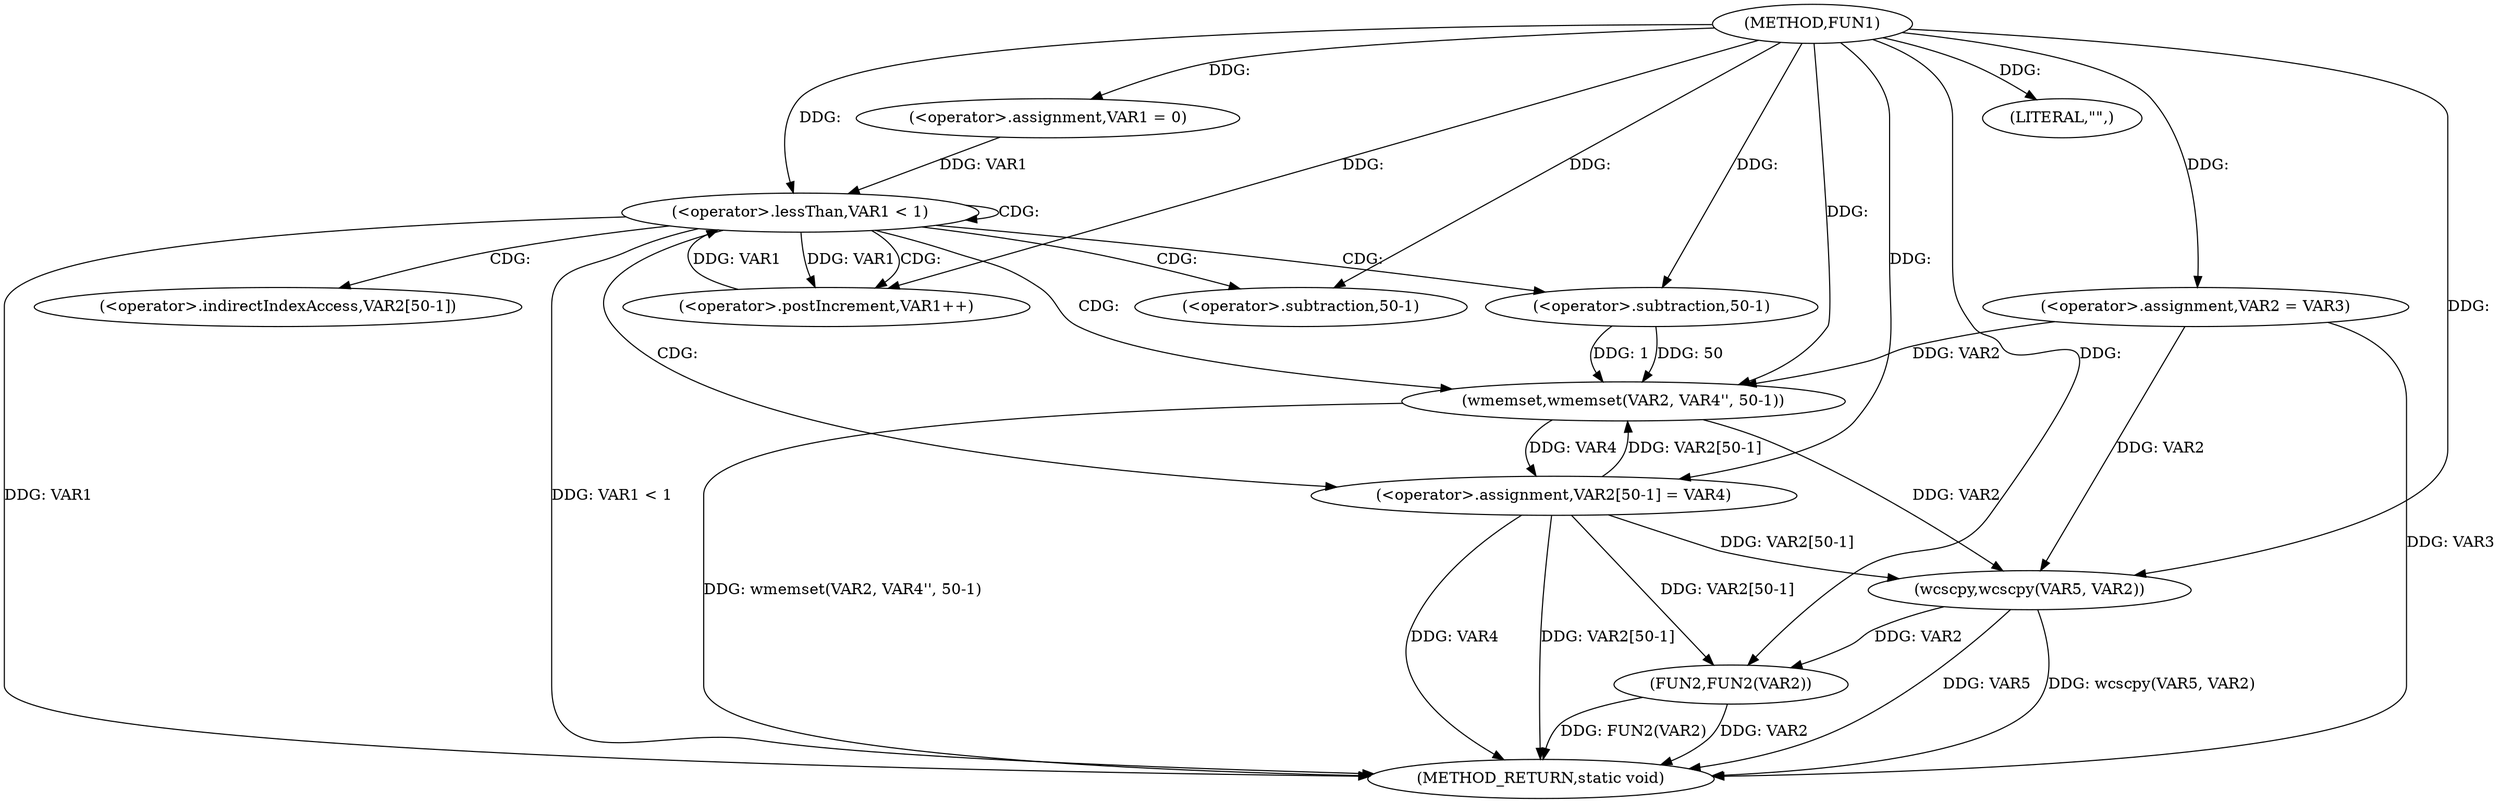 digraph FUN1 {  
"1000100" [label = "(METHOD,FUN1)" ]
"1000138" [label = "(METHOD_RETURN,static void)" ]
"1000105" [label = "(<operator>.assignment,VAR2 = VAR3)" ]
"1000109" [label = "(<operator>.assignment,VAR1 = 0)" ]
"1000112" [label = "(<operator>.lessThan,VAR1 < 1)" ]
"1000115" [label = "(<operator>.postIncrement,VAR1++)" ]
"1000118" [label = "(wmemset,wmemset(VAR2, VAR4'', 50-1))" ]
"1000121" [label = "(<operator>.subtraction,50-1)" ]
"1000124" [label = "(<operator>.assignment,VAR2[50-1] = VAR4)" ]
"1000127" [label = "(<operator>.subtraction,50-1)" ]
"1000132" [label = "(LITERAL,\"\",)" ]
"1000133" [label = "(wcscpy,wcscpy(VAR5, VAR2))" ]
"1000136" [label = "(FUN2,FUN2(VAR2))" ]
"1000125" [label = "(<operator>.indirectIndexAccess,VAR2[50-1])" ]
  "1000124" -> "1000138"  [ label = "DDG: VAR4"] 
  "1000124" -> "1000138"  [ label = "DDG: VAR2[50-1]"] 
  "1000105" -> "1000138"  [ label = "DDG: VAR3"] 
  "1000133" -> "1000138"  [ label = "DDG: VAR5"] 
  "1000118" -> "1000138"  [ label = "DDG: wmemset(VAR2, VAR4'', 50-1)"] 
  "1000112" -> "1000138"  [ label = "DDG: VAR1"] 
  "1000136" -> "1000138"  [ label = "DDG: FUN2(VAR2)"] 
  "1000133" -> "1000138"  [ label = "DDG: wcscpy(VAR5, VAR2)"] 
  "1000112" -> "1000138"  [ label = "DDG: VAR1 < 1"] 
  "1000136" -> "1000138"  [ label = "DDG: VAR2"] 
  "1000100" -> "1000105"  [ label = "DDG: "] 
  "1000100" -> "1000109"  [ label = "DDG: "] 
  "1000109" -> "1000112"  [ label = "DDG: VAR1"] 
  "1000115" -> "1000112"  [ label = "DDG: VAR1"] 
  "1000100" -> "1000112"  [ label = "DDG: "] 
  "1000112" -> "1000115"  [ label = "DDG: VAR1"] 
  "1000100" -> "1000115"  [ label = "DDG: "] 
  "1000124" -> "1000118"  [ label = "DDG: VAR2[50-1]"] 
  "1000105" -> "1000118"  [ label = "DDG: VAR2"] 
  "1000100" -> "1000118"  [ label = "DDG: "] 
  "1000121" -> "1000118"  [ label = "DDG: 50"] 
  "1000121" -> "1000118"  [ label = "DDG: 1"] 
  "1000100" -> "1000121"  [ label = "DDG: "] 
  "1000118" -> "1000124"  [ label = "DDG: VAR4"] 
  "1000100" -> "1000124"  [ label = "DDG: "] 
  "1000100" -> "1000127"  [ label = "DDG: "] 
  "1000100" -> "1000132"  [ label = "DDG: "] 
  "1000100" -> "1000133"  [ label = "DDG: "] 
  "1000124" -> "1000133"  [ label = "DDG: VAR2[50-1]"] 
  "1000118" -> "1000133"  [ label = "DDG: VAR2"] 
  "1000105" -> "1000133"  [ label = "DDG: VAR2"] 
  "1000124" -> "1000136"  [ label = "DDG: VAR2[50-1]"] 
  "1000133" -> "1000136"  [ label = "DDG: VAR2"] 
  "1000100" -> "1000136"  [ label = "DDG: "] 
  "1000112" -> "1000112"  [ label = "CDG: "] 
  "1000112" -> "1000121"  [ label = "CDG: "] 
  "1000112" -> "1000124"  [ label = "CDG: "] 
  "1000112" -> "1000125"  [ label = "CDG: "] 
  "1000112" -> "1000115"  [ label = "CDG: "] 
  "1000112" -> "1000118"  [ label = "CDG: "] 
  "1000112" -> "1000127"  [ label = "CDG: "] 
}
